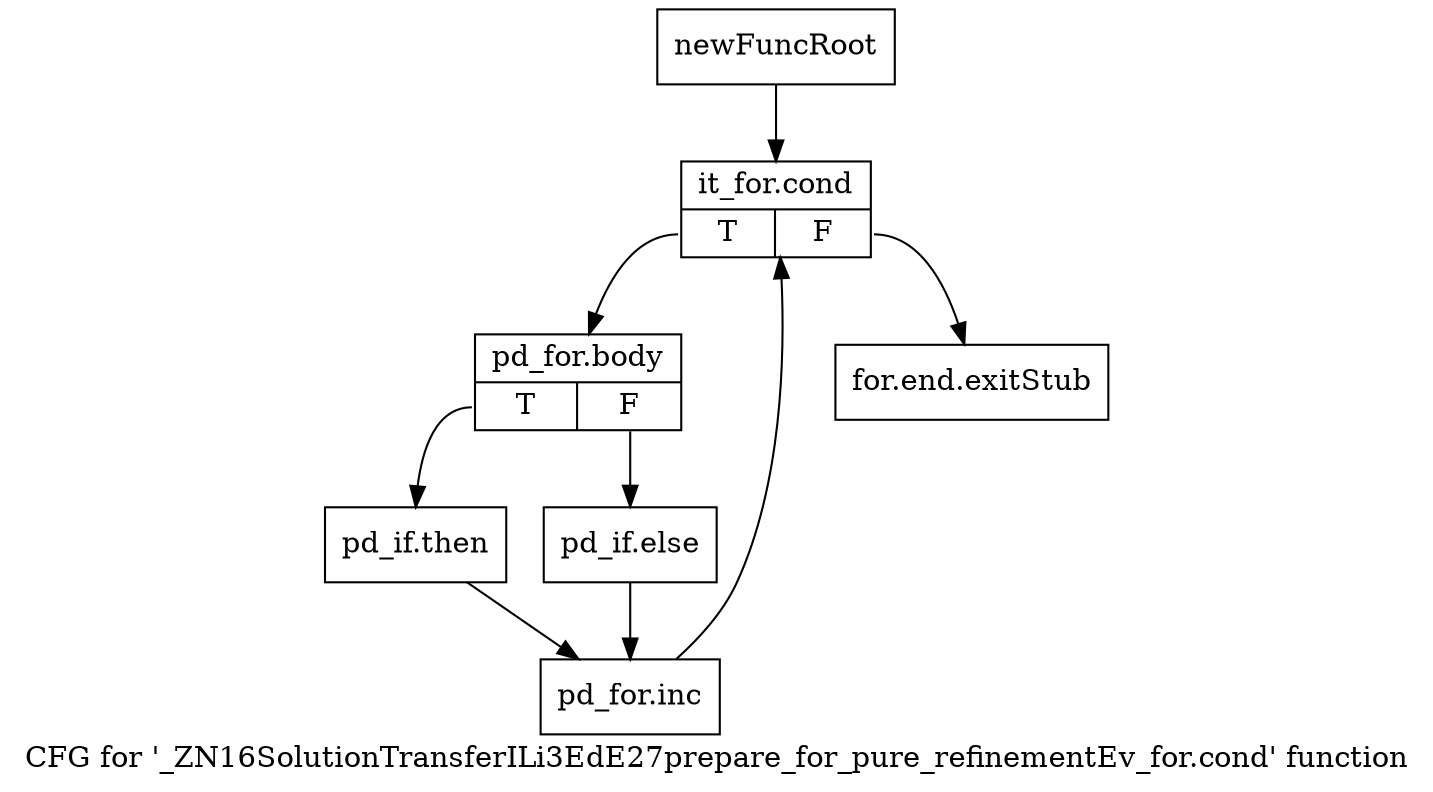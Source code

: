 digraph "CFG for '_ZN16SolutionTransferILi3EdE27prepare_for_pure_refinementEv_for.cond' function" {
	label="CFG for '_ZN16SolutionTransferILi3EdE27prepare_for_pure_refinementEv_for.cond' function";

	Node0x96633e0 [shape=record,label="{newFuncRoot}"];
	Node0x96633e0 -> Node0x9663480;
	Node0x9663430 [shape=record,label="{for.end.exitStub}"];
	Node0x9663480 [shape=record,label="{it_for.cond|{<s0>T|<s1>F}}"];
	Node0x9663480:s0 -> Node0x96634d0;
	Node0x9663480:s1 -> Node0x9663430;
	Node0x96634d0 [shape=record,label="{pd_for.body|{<s0>T|<s1>F}}"];
	Node0x96634d0:s0 -> Node0x9663570;
	Node0x96634d0:s1 -> Node0x9663520;
	Node0x9663520 [shape=record,label="{pd_if.else}"];
	Node0x9663520 -> Node0x96635c0;
	Node0x9663570 [shape=record,label="{pd_if.then}"];
	Node0x9663570 -> Node0x96635c0;
	Node0x96635c0 [shape=record,label="{pd_for.inc}"];
	Node0x96635c0 -> Node0x9663480;
}
